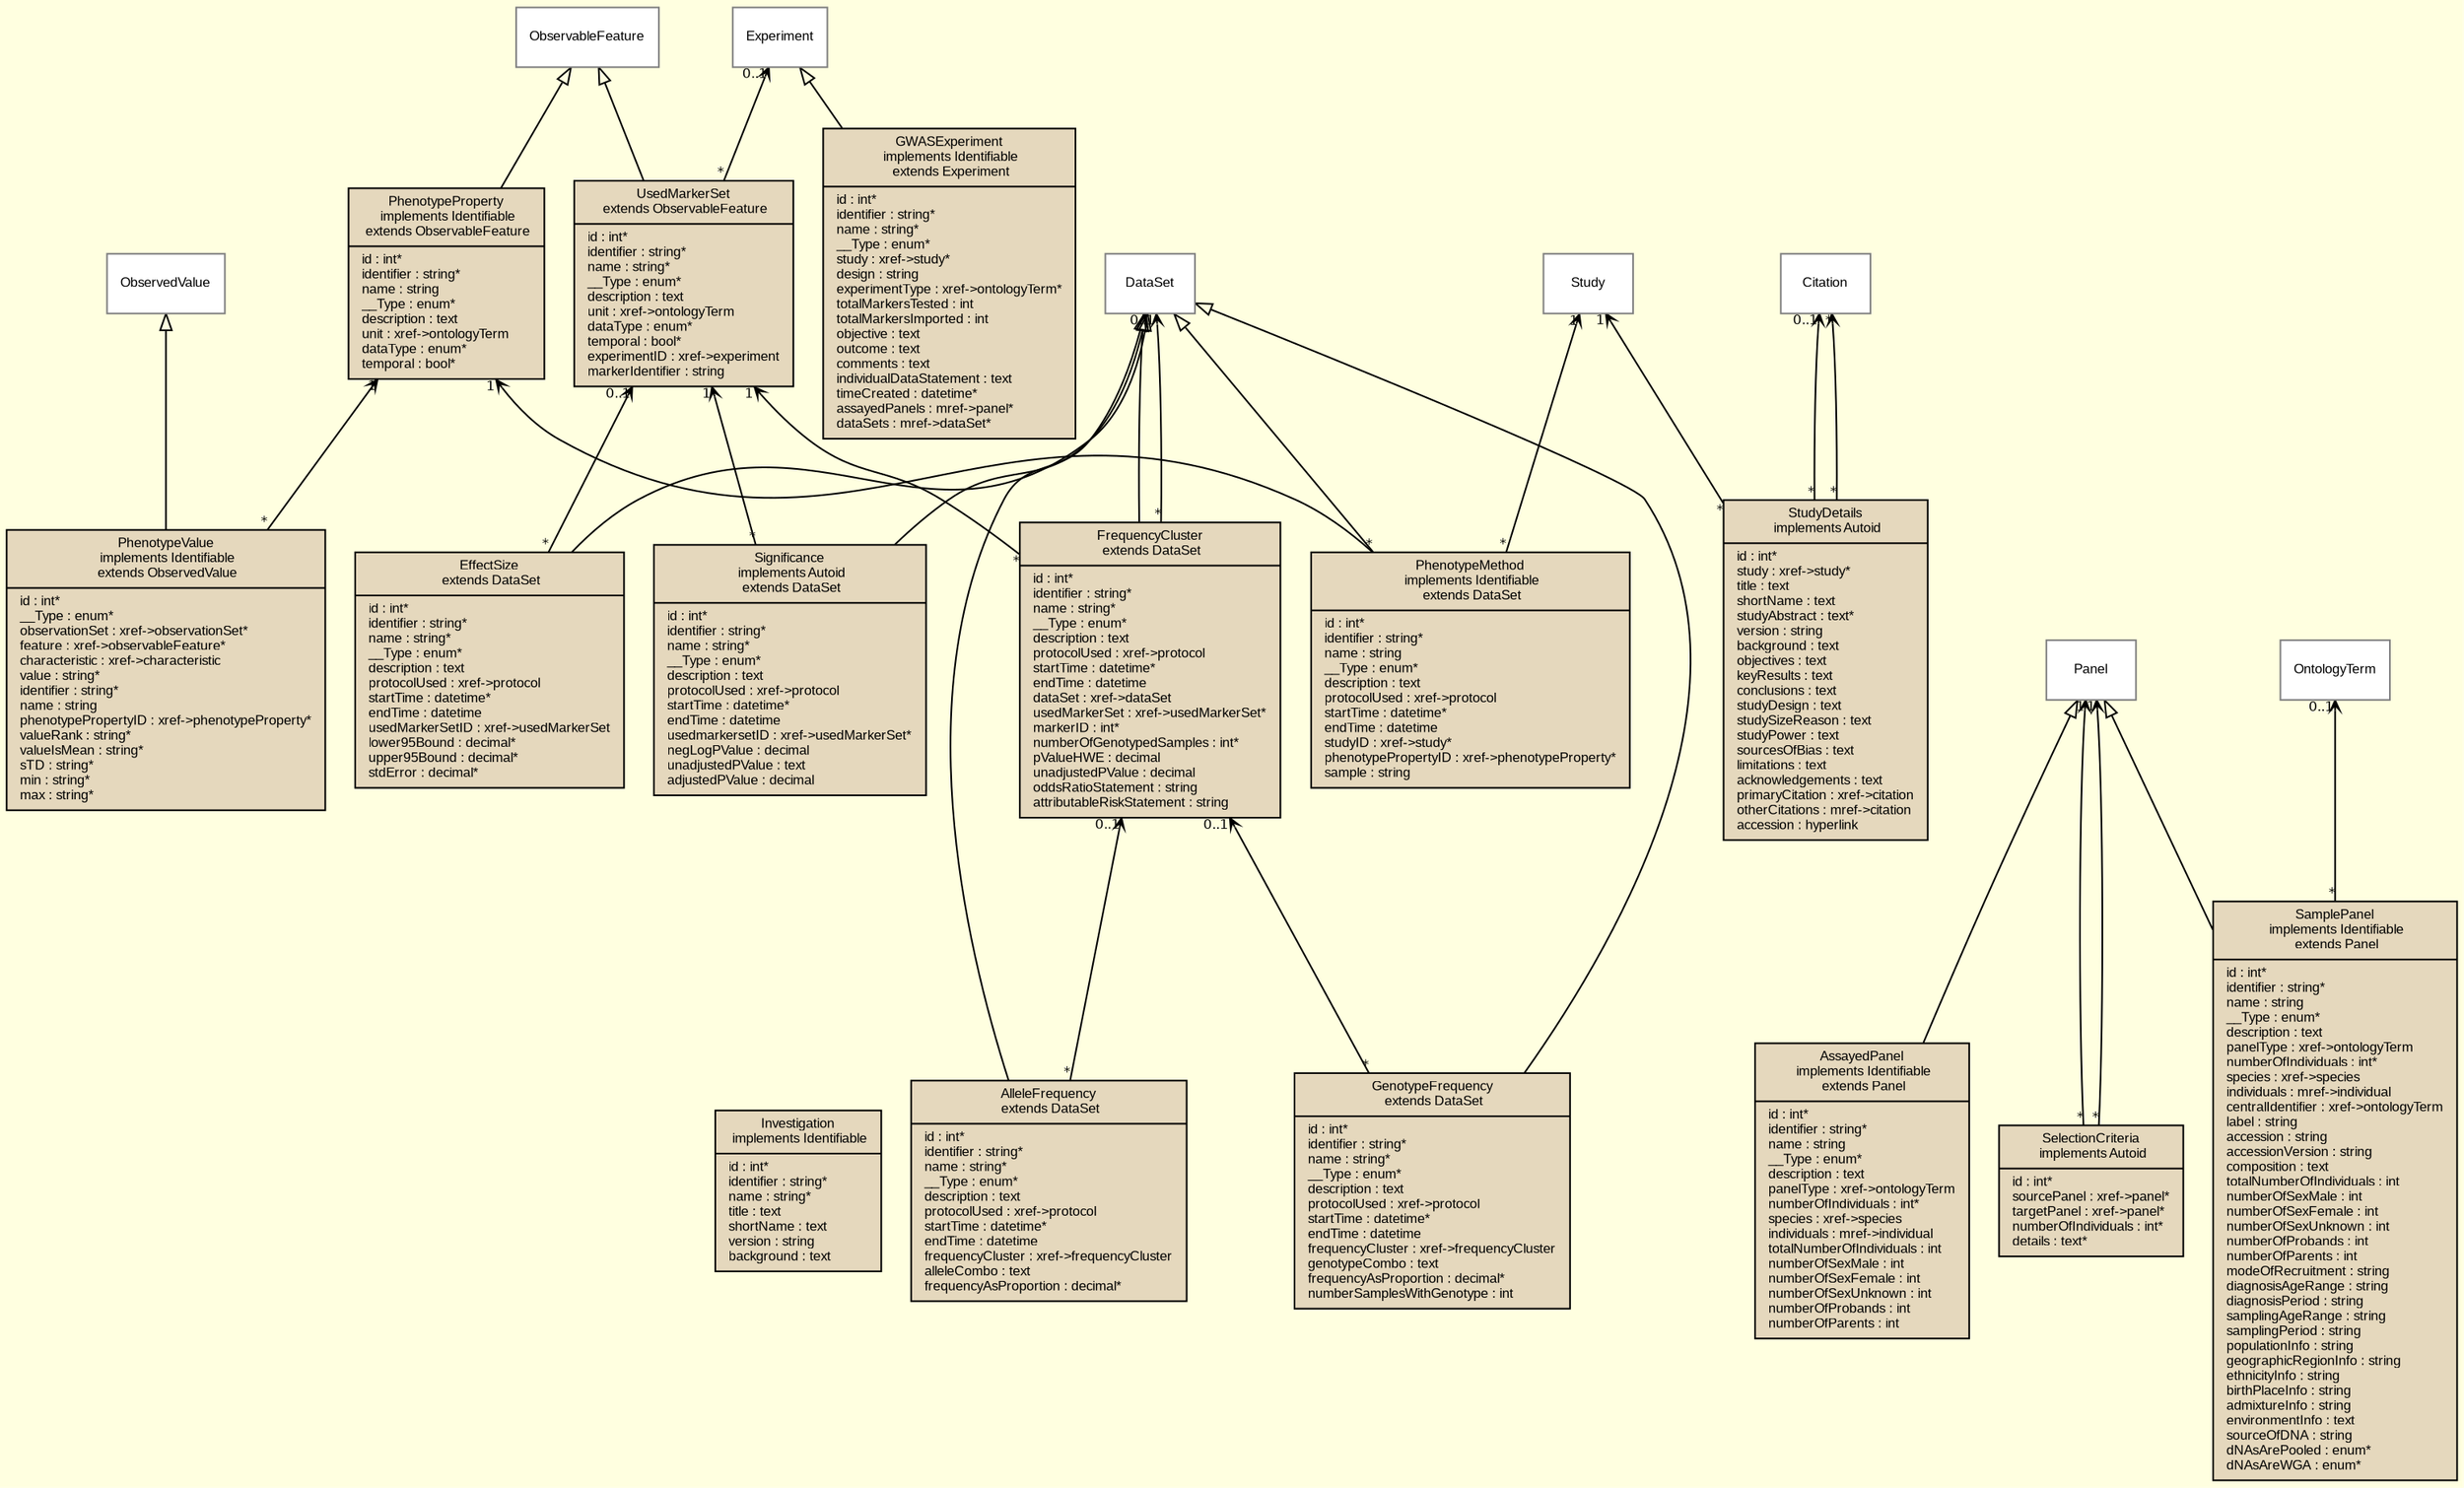 digraph G {
        color = "white"
		compound = true
		fontname = "Bitstream Vera Sans"
		fontsize = 8
		pagedir="TB"
		rankdir="BT"
		bgcolor = "lightyellow"  
		labelfloat = "true"
		mode = "hier"
		overlap = "false"
		splines = "true"
		layers = "1:2"
		clusterrank = "local"
		outputorder="edgesfirst"

        node [
			fontname = "Arial"
            fontsize = 8
            shape = "record"
            color = "#808080"
            style="filled"
            fillcolor = "white"
            layer = "2"
            colorscheme = pastel19
        ]

        edge [
                fontname = "Bitstream Vera Sans"
                fontsize = 8
                layer = "1"
        ]

/* entities outside modules*/
               "Investigation" [
                	    style = "filled"
                	    fillcolor =  "white"
			        	fontname = "Arial"
			        	fontcolor = "black"
			        	color = "black"
                
                        label = "{Investigation\n implements Identifiable|id : int*\lidentifier : string*\lname : string*\ltitle : text\lshortName : text\lversion : string\lbackground : text\l}"
                ]

               "StudyDetails" [
                	    style = "filled"
                	    fillcolor =  "white"
			        	fontname = "Arial"
			        	fontcolor = "black"
			        	color = "black"
                
                        label = "{StudyDetails\n implements Autoid|id : int*\lstudy : xref-&gt;study*\ltitle : text\lshortName : text\lstudyAbstract : text*\lversion : string\lbackground : text\lobjectives : text\lkeyResults : text\lconclusions : text\lstudyDesign : text\lstudySizeReason : text\lstudyPower : text\lsourcesOfBias : text\llimitations : text\lacknowledgements : text\lprimaryCitation : xref-&gt;citation\lotherCitations : mref-&gt;citation\laccession : hyperlink\l}"
                ]

               "FrequencyCluster" [
                	    style = "filled"
                	    fillcolor =  "white"
			        	fontname = "Arial"
			        	fontcolor = "black"
			        	color = "black"
                
                        label = "{FrequencyCluster\n extends dataSet|id : int*\lidentifier : string*\lname : string*\l__Type : enum*\ldescription : text\lprotocolUsed : xref-&gt;protocol\lstartTime : datetime*\lendTime : datetime\ldataSet : xref-&gt;dataSet\lusedMarkerSet : xref-&gt;usedMarkerSet*\lmarkerID : int*\lnumberOfGenotypedSamples : int*\lpValueHWE : decimal\lunadjustedPValue : decimal\loddsRatioStatement : string\lattributableRiskStatement : string\l}"
                ]

               "GenotypeFrequency" [
                	    style = "filled"
                	    fillcolor =  "white"
			        	fontname = "Arial"
			        	fontcolor = "black"
			        	color = "black"
                
                        label = "{GenotypeFrequency\n extends dataSet|id : int*\lidentifier : string*\lname : string*\l__Type : enum*\ldescription : text\lprotocolUsed : xref-&gt;protocol\lstartTime : datetime*\lendTime : datetime\lfrequencyCluster : xref-&gt;frequencyCluster\lgenotypeCombo : text\lfrequencyAsProportion : decimal*\lnumberSamplesWithGenotype : int\l}"
                ]

               "AlleleFrequency" [
                	    style = "filled"
                	    fillcolor =  "white"
			        	fontname = "Arial"
			        	fontcolor = "black"
			        	color = "black"
                
                        label = "{AlleleFrequency\n extends dataSet|id : int*\lidentifier : string*\lname : string*\l__Type : enum*\ldescription : text\lprotocolUsed : xref-&gt;protocol\lstartTime : datetime*\lendTime : datetime\lfrequencyCluster : xref-&gt;frequencyCluster\lalleleCombo : text\lfrequencyAsProportion : decimal*\l}"
                ]

               "PhenotypeProperty" [
                	    style = "filled"
                	    fillcolor =  "white"
			        	fontname = "Arial"
			        	fontcolor = "black"
			        	color = "black"
                
                        label = "{PhenotypeProperty\n implements Identifiable\n extends observableFeature|id : int*\lidentifier : string*\lname : string\l__Type : enum*\ldescription : text\lunit : xref-&gt;ontologyTerm\ldataType : enum*\ltemporal : bool*\l}"
                ]

               "PhenotypeMethod" [
                	    style = "filled"
                	    fillcolor =  "white"
			        	fontname = "Arial"
			        	fontcolor = "black"
			        	color = "black"
                
                        label = "{PhenotypeMethod\n implements Identifiable\n extends dataSet|id : int*\lidentifier : string*\lname : string\l__Type : enum*\ldescription : text\lprotocolUsed : xref-&gt;protocol\lstartTime : datetime*\lendTime : datetime\lstudyID : xref-&gt;study*\lphenotypePropertyID : xref-&gt;phenotypeProperty*\lsample : string\l}"
                ]

               "PhenotypeValue" [
                	    style = "filled"
                	    fillcolor =  "white"
			        	fontname = "Arial"
			        	fontcolor = "black"
			        	color = "black"
                
                        label = "{PhenotypeValue\n implements Identifiable\n extends observedValue|id : int*\l__Type : enum*\lobservationSet : xref-&gt;observationSet*\lfeature : xref-&gt;observableFeature*\lcharacteristic : xref-&gt;characteristic\lvalue : string*\lidentifier : string*\lname : string\lphenotypePropertyID : xref-&gt;phenotypeProperty*\lvalueRank : string*\lvalueIsMean : string*\lsTD : string*\lmin : string*\lmax : string*\l}"
                ]

               "SamplePanel" [
                	    style = "filled"
                	    fillcolor =  "white"
			        	fontname = "Arial"
			        	fontcolor = "black"
			        	color = "black"
                
                        label = "{SamplePanel\n implements Identifiable\n extends panel|id : int*\lidentifier : string*\lname : string\l__Type : enum*\ldescription : text\lpanelType : xref-&gt;ontologyTerm\lnumberOfIndividuals : int*\lspecies : xref-&gt;species\lindividuals : mref-&gt;individual\lcentralIdentifier : xref-&gt;ontologyTerm\llabel : string\laccession : string\laccessionVersion : string\lcomposition : text\ltotalNumberOfIndividuals : int\lnumberOfSexMale : int\lnumberOfSexFemale : int\lnumberOfSexUnknown : int\lnumberOfProbands : int\lnumberOfParents : int\lmodeOfRecruitment : string\ldiagnosisAgeRange : string\ldiagnosisPeriod : string\lsamplingAgeRange : string\lsamplingPeriod : string\lpopulationInfo : string\lgeographicRegionInfo : string\lethnicityInfo : string\lbirthPlaceInfo : string\ladmixtureInfo : string\lenvironmentInfo : text\lsourceOfDNA : string\ldNAsArePooled : enum*\ldNAsAreWGA : enum*\l}"
                ]

               "AssayedPanel" [
                	    style = "filled"
                	    fillcolor =  "white"
			        	fontname = "Arial"
			        	fontcolor = "black"
			        	color = "black"
                
                        label = "{AssayedPanel\n implements Identifiable\n extends panel|id : int*\lidentifier : string*\lname : string\l__Type : enum*\ldescription : text\lpanelType : xref-&gt;ontologyTerm\lnumberOfIndividuals : int*\lspecies : xref-&gt;species\lindividuals : mref-&gt;individual\ltotalNumberOfIndividuals : int\lnumberOfSexMale : int\lnumberOfSexFemale : int\lnumberOfSexUnknown : int\lnumberOfProbands : int\lnumberOfParents : int\l}"
                ]

               "GWASExperiment" [
                	    style = "filled"
                	    fillcolor =  "white"
			        	fontname = "Arial"
			        	fontcolor = "black"
			        	color = "black"
                
                        label = "{GWASExperiment\n implements Identifiable\n extends experiment|id : int*\lidentifier : string*\lname : string*\l__Type : enum*\lstudy : xref-&gt;study*\ldesign : string\lexperimentType : xref-&gt;ontologyTerm*\ltotalMarkersTested : int\ltotalMarkersImported : int\lobjective : text\loutcome : text\lcomments : text\lindividualDataStatement : text\ltimeCreated : datetime*\lassayedPanels : mref-&gt;panel*\ldataSets : mref-&gt;dataSet*\l}"
                ]

               "UsedMarkerSet" [
                	    style = "filled"
                	    fillcolor =  "white"
			        	fontname = "Arial"
			        	fontcolor = "black"
			        	color = "black"
                
                        label = "{UsedMarkerSet\n extends observableFeature|id : int*\lidentifier : string*\lname : string*\l__Type : enum*\ldescription : text\lunit : xref-&gt;ontologyTerm\ldataType : enum*\ltemporal : bool*\lexperimentID : xref-&gt;experiment\lmarkerIdentifier : string\l}"
                ]

               "Significance" [
                	    style = "filled"
                	    fillcolor =  "white"
			        	fontname = "Arial"
			        	fontcolor = "black"
			        	color = "black"
                
                        label = "{Significance\n implements Autoid\n extends dataSet|id : int*\lidentifier : string*\lname : string*\l__Type : enum*\ldescription : text\lprotocolUsed : xref-&gt;protocol\lstartTime : datetime*\lendTime : datetime\lusedmarkersetID : xref-&gt;usedMarkerSet*\lnegLogPValue : decimal\lunadjustedPValue : text\ladjustedPValue : decimal\l}"
                ]

               "EffectSize" [
                	    style = "filled"
                	    fillcolor =  "white"
			        	fontname = "Arial"
			        	fontcolor = "black"
			        	color = "black"
                
                        label = "{EffectSize\n extends dataSet|id : int*\lidentifier : string*\lname : string*\l__Type : enum*\ldescription : text\lprotocolUsed : xref-&gt;protocol\lstartTime : datetime*\lendTime : datetime\lusedMarkerSetID : xref-&gt;usedMarkerSet\llower95Bound : decimal*\lupper95Bound : decimal*\lstdError : decimal*\l}"
                ]

               "SelectionCriteria" [
                	    style = "filled"
                	    fillcolor =  "white"
			        	fontname = "Arial"
			        	fontcolor = "black"
			        	color = "black"
                
                        label = "{SelectionCriteria\n implements Autoid|id : int*\lsourcePanel : xref-&gt;panel*\ltargetPanel : xref-&gt;panel*\lnumberOfIndividuals : int*\ldetails : text*\l}"
                ]

/*entities inside modules*/
/*        subgraph cluster_0 {
        		rankdir = "TB"
        		pagedir = "TB"
                label = "org.molgenis.core"
                labelloc = bottom
				fillcolor = "white"
                style="filled"*/

/*        }  */
/*        subgraph cluster_1 {
        		rankdir = "TB"
        		pagedir = "TB"
                label = "org.molgenis.auth"
                labelloc = bottom
				fillcolor = "white"
                style="filled"*/

/*        }  */
/*        subgraph cluster_2 {
        		rankdir = "TB"
        		pagedir = "TB"
                label = "org.molgenis.observ"
                labelloc = bottom
				fillcolor = "white"
                style="filled"*/

/*        }  */
/*        subgraph cluster_3 {
        		rankdir = "TB"
        		pagedir = "TB"
                label = "org.molgenis.observ.target"
                labelloc = bottom
				fillcolor = "white"
                style="filled"*/

/*        }  */
/*        subgraph cluster_4 {
        		rankdir = "TB"
        		pagedir = "TB"
                label = "org.molgenis.variant"
                labelloc = bottom
				fillcolor = "white"
                style="filled"*/

/*        }  */
/*        subgraph cluster_5 {
        		rankdir = "TB"
        		pagedir = "TB"
                label = "org.molgenis.organization"
                labelloc = bottom
				fillcolor = "white"
                style="filled"*/

/*        }  */
/*        subgraph cluster_6 {
        		rankdir = "TB"
        		pagedir = "TB"
                label = "org.molgenis.gwascentral"
                labelloc = bottom
				fillcolor = "white"
                style="filled"*/

                "Investigation" [
                	    style = "filled"
                	    fillcolor =  "7"
			        	fontname = "Arial"
			        	fontcolor = "black"
			        	color = "black"
                
                        label = "{Investigation\n implements Identifiable|id : int*\lidentifier : string*\lname : string*\ltitle : text\lshortName : text\lversion : string\lbackground : text\l}"
                ]
                "StudyDetails" [
                	    style = "filled"
                	    fillcolor =  "7"
			        	fontname = "Arial"
			        	fontcolor = "black"
			        	color = "black"
                
                        label = "{StudyDetails\n implements Autoid|id : int*\lstudy : xref-&gt;study*\ltitle : text\lshortName : text\lstudyAbstract : text*\lversion : string\lbackground : text\lobjectives : text\lkeyResults : text\lconclusions : text\lstudyDesign : text\lstudySizeReason : text\lstudyPower : text\lsourcesOfBias : text\llimitations : text\lacknowledgements : text\lprimaryCitation : xref-&gt;citation\lotherCitations : mref-&gt;citation\laccession : hyperlink\l}"
                ]
                "FrequencyCluster" [
                	    style = "filled"
                	    fillcolor =  "7"
			        	fontname = "Arial"
			        	fontcolor = "black"
			        	color = "black"
                
                        label = "{FrequencyCluster\n extends DataSet|id : int*\lidentifier : string*\lname : string*\l__Type : enum*\ldescription : text\lprotocolUsed : xref-&gt;protocol\lstartTime : datetime*\lendTime : datetime\ldataSet : xref-&gt;dataSet\lusedMarkerSet : xref-&gt;usedMarkerSet*\lmarkerID : int*\lnumberOfGenotypedSamples : int*\lpValueHWE : decimal\lunadjustedPValue : decimal\loddsRatioStatement : string\lattributableRiskStatement : string\l}"
                ]
                "GenotypeFrequency" [
                	    style = "filled"
                	    fillcolor =  "7"
			        	fontname = "Arial"
			        	fontcolor = "black"
			        	color = "black"
                
                        label = "{GenotypeFrequency\n extends DataSet|id : int*\lidentifier : string*\lname : string*\l__Type : enum*\ldescription : text\lprotocolUsed : xref-&gt;protocol\lstartTime : datetime*\lendTime : datetime\lfrequencyCluster : xref-&gt;frequencyCluster\lgenotypeCombo : text\lfrequencyAsProportion : decimal*\lnumberSamplesWithGenotype : int\l}"
                ]
                "AlleleFrequency" [
                	    style = "filled"
                	    fillcolor =  "7"
			        	fontname = "Arial"
			        	fontcolor = "black"
			        	color = "black"
                
                        label = "{AlleleFrequency\n extends DataSet|id : int*\lidentifier : string*\lname : string*\l__Type : enum*\ldescription : text\lprotocolUsed : xref-&gt;protocol\lstartTime : datetime*\lendTime : datetime\lfrequencyCluster : xref-&gt;frequencyCluster\lalleleCombo : text\lfrequencyAsProportion : decimal*\l}"
                ]
                "PhenotypeProperty" [
                	    style = "filled"
                	    fillcolor =  "7"
			        	fontname = "Arial"
			        	fontcolor = "black"
			        	color = "black"
                
                        label = "{PhenotypeProperty\n implements Identifiable\n extends ObservableFeature|id : int*\lidentifier : string*\lname : string\l__Type : enum*\ldescription : text\lunit : xref-&gt;ontologyTerm\ldataType : enum*\ltemporal : bool*\l}"
                ]
                "PhenotypeMethod" [
                	    style = "filled"
                	    fillcolor =  "7"
			        	fontname = "Arial"
			        	fontcolor = "black"
			        	color = "black"
                
                        label = "{PhenotypeMethod\n implements Identifiable\n extends DataSet|id : int*\lidentifier : string*\lname : string\l__Type : enum*\ldescription : text\lprotocolUsed : xref-&gt;protocol\lstartTime : datetime*\lendTime : datetime\lstudyID : xref-&gt;study*\lphenotypePropertyID : xref-&gt;phenotypeProperty*\lsample : string\l}"
                ]
                "PhenotypeValue" [
                	    style = "filled"
                	    fillcolor =  "7"
			        	fontname = "Arial"
			        	fontcolor = "black"
			        	color = "black"
                
                        label = "{PhenotypeValue\n implements Identifiable\n extends ObservedValue|id : int*\l__Type : enum*\lobservationSet : xref-&gt;observationSet*\lfeature : xref-&gt;observableFeature*\lcharacteristic : xref-&gt;characteristic\lvalue : string*\lidentifier : string*\lname : string\lphenotypePropertyID : xref-&gt;phenotypeProperty*\lvalueRank : string*\lvalueIsMean : string*\lsTD : string*\lmin : string*\lmax : string*\l}"
                ]
                "SamplePanel" [
                	    style = "filled"
                	    fillcolor =  "7"
			        	fontname = "Arial"
			        	fontcolor = "black"
			        	color = "black"
                
                        label = "{SamplePanel\n implements Identifiable\n extends Panel|id : int*\lidentifier : string*\lname : string\l__Type : enum*\ldescription : text\lpanelType : xref-&gt;ontologyTerm\lnumberOfIndividuals : int*\lspecies : xref-&gt;species\lindividuals : mref-&gt;individual\lcentralIdentifier : xref-&gt;ontologyTerm\llabel : string\laccession : string\laccessionVersion : string\lcomposition : text\ltotalNumberOfIndividuals : int\lnumberOfSexMale : int\lnumberOfSexFemale : int\lnumberOfSexUnknown : int\lnumberOfProbands : int\lnumberOfParents : int\lmodeOfRecruitment : string\ldiagnosisAgeRange : string\ldiagnosisPeriod : string\lsamplingAgeRange : string\lsamplingPeriod : string\lpopulationInfo : string\lgeographicRegionInfo : string\lethnicityInfo : string\lbirthPlaceInfo : string\ladmixtureInfo : string\lenvironmentInfo : text\lsourceOfDNA : string\ldNAsArePooled : enum*\ldNAsAreWGA : enum*\l}"
                ]
                "AssayedPanel" [
                	    style = "filled"
                	    fillcolor =  "7"
			        	fontname = "Arial"
			        	fontcolor = "black"
			        	color = "black"
                
                        label = "{AssayedPanel\n implements Identifiable\n extends Panel|id : int*\lidentifier : string*\lname : string\l__Type : enum*\ldescription : text\lpanelType : xref-&gt;ontologyTerm\lnumberOfIndividuals : int*\lspecies : xref-&gt;species\lindividuals : mref-&gt;individual\ltotalNumberOfIndividuals : int\lnumberOfSexMale : int\lnumberOfSexFemale : int\lnumberOfSexUnknown : int\lnumberOfProbands : int\lnumberOfParents : int\l}"
                ]
                "GWASExperiment" [
                	    style = "filled"
                	    fillcolor =  "7"
			        	fontname = "Arial"
			        	fontcolor = "black"
			        	color = "black"
                
                        label = "{GWASExperiment\n implements Identifiable\n extends Experiment|id : int*\lidentifier : string*\lname : string*\l__Type : enum*\lstudy : xref-&gt;study*\ldesign : string\lexperimentType : xref-&gt;ontologyTerm*\ltotalMarkersTested : int\ltotalMarkersImported : int\lobjective : text\loutcome : text\lcomments : text\lindividualDataStatement : text\ltimeCreated : datetime*\lassayedPanels : mref-&gt;panel*\ldataSets : mref-&gt;dataSet*\l}"
                ]
                "UsedMarkerSet" [
                	    style = "filled"
                	    fillcolor =  "7"
			        	fontname = "Arial"
			        	fontcolor = "black"
			        	color = "black"
                
                        label = "{UsedMarkerSet\n extends ObservableFeature|id : int*\lidentifier : string*\lname : string*\l__Type : enum*\ldescription : text\lunit : xref-&gt;ontologyTerm\ldataType : enum*\ltemporal : bool*\lexperimentID : xref-&gt;experiment\lmarkerIdentifier : string\l}"
                ]
                "Significance" [
                	    style = "filled"
                	    fillcolor =  "7"
			        	fontname = "Arial"
			        	fontcolor = "black"
			        	color = "black"
                
                        label = "{Significance\n implements Autoid\n extends DataSet|id : int*\lidentifier : string*\lname : string*\l__Type : enum*\ldescription : text\lprotocolUsed : xref-&gt;protocol\lstartTime : datetime*\lendTime : datetime\lusedmarkersetID : xref-&gt;usedMarkerSet*\lnegLogPValue : decimal\lunadjustedPValue : text\ladjustedPValue : decimal\l}"
                ]
                "EffectSize" [
                	    style = "filled"
                	    fillcolor =  "7"
			        	fontname = "Arial"
			        	fontcolor = "black"
			        	color = "black"
                
                        label = "{EffectSize\n extends DataSet|id : int*\lidentifier : string*\lname : string*\l__Type : enum*\ldescription : text\lprotocolUsed : xref-&gt;protocol\lstartTime : datetime*\lendTime : datetime\lusedMarkerSetID : xref-&gt;usedMarkerSet\llower95Bound : decimal*\lupper95Bound : decimal*\lstdError : decimal*\l}"
                ]
                "SelectionCriteria" [
                	    style = "filled"
                	    fillcolor =  "7"
			        	fontname = "Arial"
			        	fontcolor = "black"
			        	color = "black"
                
                        label = "{SelectionCriteria\n implements Autoid|id : int*\lsourcePanel : xref-&gt;panel*\ltargetPanel : xref-&gt;panel*\lnumberOfIndividuals : int*\ldetails : text*\l}"
                ]
/*        }  */

/*interface relationships*/
        edge [
                arrowhead = "empty"
                color = "#808080"
        ]

/*inheritance relationships*/
        edge [
                arrowhead = "empty"
                color = "black"
        ]
        
        "FrequencyCluster" -> "DataSet"
        "GenotypeFrequency" -> "DataSet"
        "AlleleFrequency" -> "DataSet"
        "PhenotypeProperty" -> "ObservableFeature"
        "PhenotypeMethod" -> "DataSet"
        "PhenotypeValue" -> "ObservedValue"
        "SamplePanel" -> "Panel"
        "AssayedPanel" -> "Panel"
        "GWASExperiment" -> "Experiment"
        "UsedMarkerSet" -> "ObservableFeature"
        "Significance" -> "DataSet"
        "EffectSize" -> "DataSet"

/*one to many 'xref' foreign key relationships*/
        edge [
                arrowhead = "open"
                arrowsize = 0.6
        ]
		"StudyDetails" -> "Study" [
			headlabel = "1"
			taillabel = "*"
		]
		"StudyDetails" -> "Citation" [
			headlabel = "0..1"
			taillabel = "*"
		]
		"FrequencyCluster" -> "DataSet" [
			headlabel = "0..1"
			taillabel = "*"
		]
		"FrequencyCluster" -> "UsedMarkerSet" [
			headlabel = "1"
			taillabel = "*"
		]
		"GenotypeFrequency" -> "FrequencyCluster" [
			headlabel = "0..1"
			taillabel = "*"
		]
		"AlleleFrequency" -> "FrequencyCluster" [
			headlabel = "0..1"
			taillabel = "*"
		]
		"PhenotypeMethod" -> "Study" [
			headlabel = "1"
			taillabel = "*"
		]
		"PhenotypeMethod" -> "PhenotypeProperty" [
			headlabel = "1"
			taillabel = "*"
		]
		"PhenotypeValue" -> "PhenotypeProperty" [
			headlabel = "1"
			taillabel = "*"
		]
		"SamplePanel" -> "OntologyTerm" [
			headlabel = "0..1"
			taillabel = "*"
		]
		"UsedMarkerSet" -> "Experiment" [
			headlabel = "0..1"
			taillabel = "*"
		]
		"Significance" -> "UsedMarkerSet" [
			headlabel = "1"
			taillabel = "*"
		]
		"EffectSize" -> "UsedMarkerSet" [
			headlabel = "0..1"
			taillabel = "*"
		]
		"SelectionCriteria" -> "Panel" [
			headlabel = "1"
			taillabel = "*"
		]
		"SelectionCriteria" -> "Panel" [
			headlabel = "1"
			taillabel = "*"
		]
        
        
/*many to many 'mref' foreign key relationships*/
        edge [
             arrowtail = "open"
             color = "black"
             headlabel = "*"
             taillabel = "*"
             arrowsize = 0.6
        ]
		"StudyDetails" -> "Citation"[
			]
}